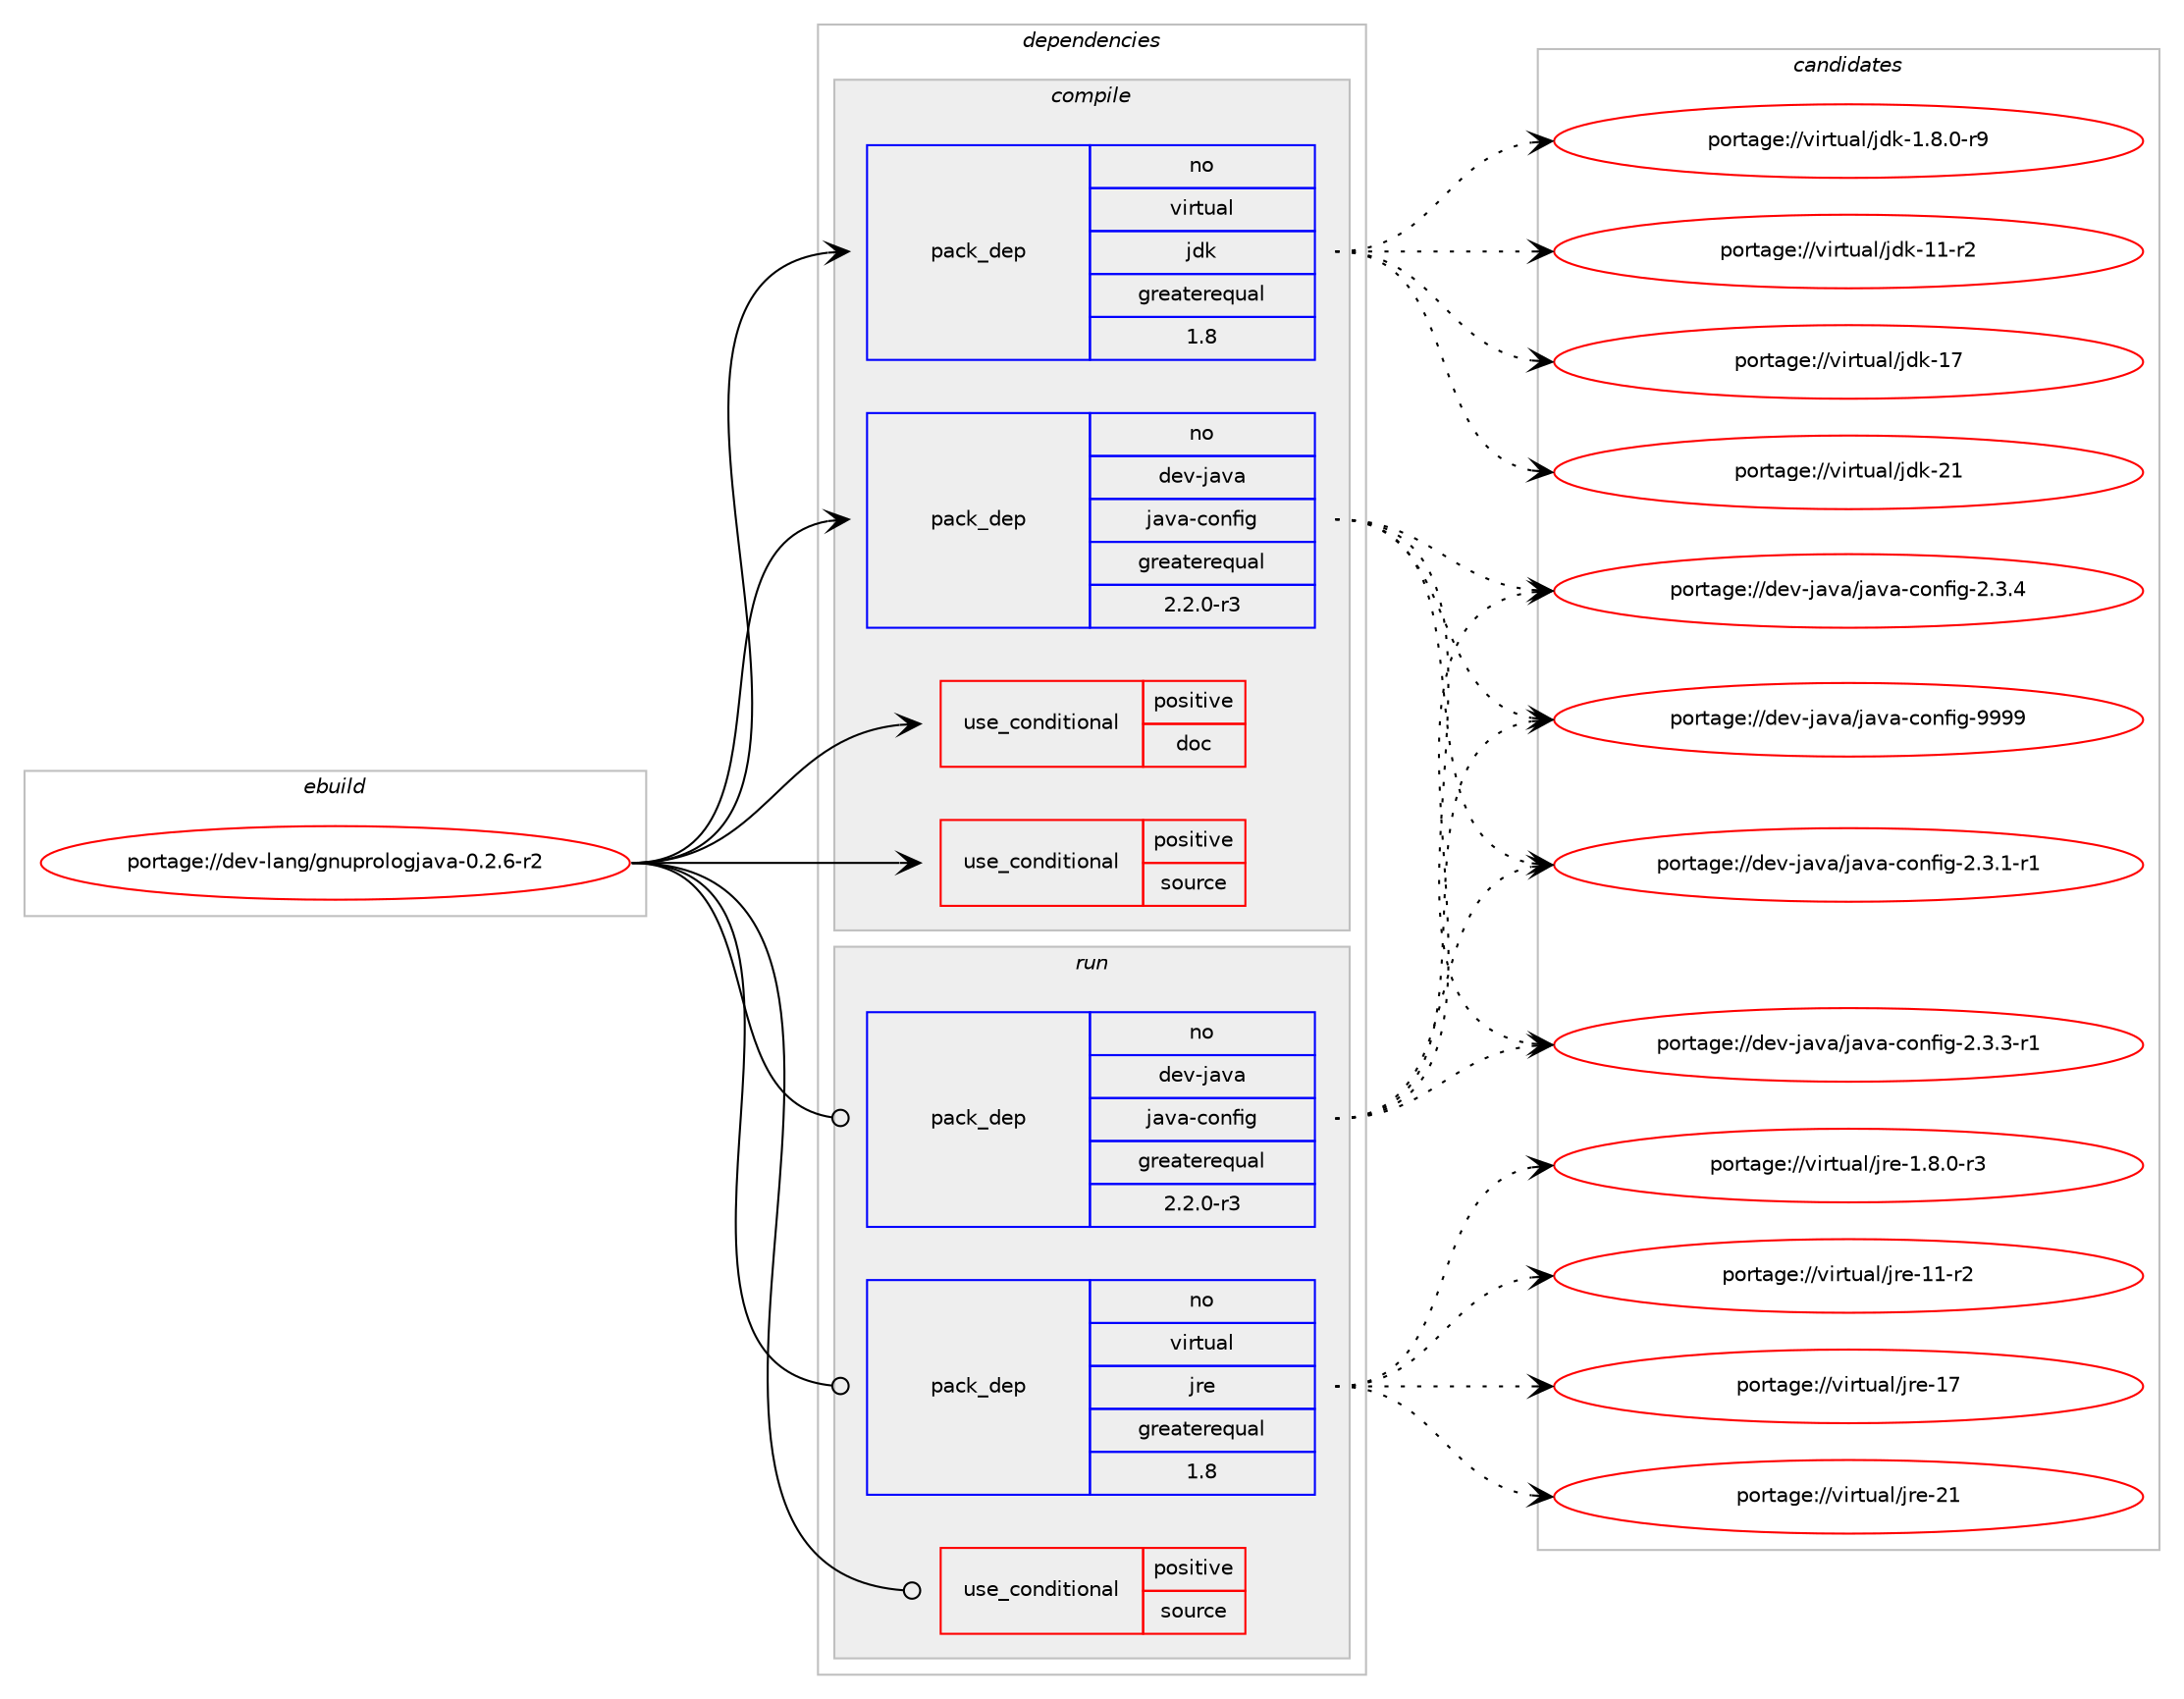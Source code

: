 digraph prolog {

# *************
# Graph options
# *************

newrank=true;
concentrate=true;
compound=true;
graph [rankdir=LR,fontname=Helvetica,fontsize=10,ranksep=1.5];#, ranksep=2.5, nodesep=0.2];
edge  [arrowhead=vee];
node  [fontname=Helvetica,fontsize=10];

# **********
# The ebuild
# **********

subgraph cluster_leftcol {
color=gray;
rank=same;
label=<<i>ebuild</i>>;
id [label="portage://dev-lang/gnuprologjava-0.2.6-r2", color=red, width=4, href="../dev-lang/gnuprologjava-0.2.6-r2.svg"];
}

# ****************
# The dependencies
# ****************

subgraph cluster_midcol {
color=gray;
label=<<i>dependencies</i>>;
subgraph cluster_compile {
fillcolor="#eeeeee";
style=filled;
label=<<i>compile</i>>;
subgraph cond22319 {
dependency50264 [label=<<TABLE BORDER="0" CELLBORDER="1" CELLSPACING="0" CELLPADDING="4"><TR><TD ROWSPAN="3" CELLPADDING="10">use_conditional</TD></TR><TR><TD>positive</TD></TR><TR><TD>doc</TD></TR></TABLE>>, shape=none, color=red];
# *** BEGIN UNKNOWN DEPENDENCY TYPE (TODO) ***
# dependency50264 -> package_dependency(portage://dev-lang/gnuprologjava-0.2.6-r2,install,no,sys-apps,texinfo,none,[,,],[],[])
# *** END UNKNOWN DEPENDENCY TYPE (TODO) ***

}
id:e -> dependency50264:w [weight=20,style="solid",arrowhead="vee"];
subgraph cond22320 {
dependency50265 [label=<<TABLE BORDER="0" CELLBORDER="1" CELLSPACING="0" CELLPADDING="4"><TR><TD ROWSPAN="3" CELLPADDING="10">use_conditional</TD></TR><TR><TD>positive</TD></TR><TR><TD>source</TD></TR></TABLE>>, shape=none, color=red];
# *** BEGIN UNKNOWN DEPENDENCY TYPE (TODO) ***
# dependency50265 -> package_dependency(portage://dev-lang/gnuprologjava-0.2.6-r2,install,no,app-arch,zip,none,[,,],[],[])
# *** END UNKNOWN DEPENDENCY TYPE (TODO) ***

}
id:e -> dependency50265:w [weight=20,style="solid",arrowhead="vee"];
subgraph pack26909 {
dependency50266 [label=<<TABLE BORDER="0" CELLBORDER="1" CELLSPACING="0" CELLPADDING="4" WIDTH="220"><TR><TD ROWSPAN="6" CELLPADDING="30">pack_dep</TD></TR><TR><TD WIDTH="110">no</TD></TR><TR><TD>dev-java</TD></TR><TR><TD>java-config</TD></TR><TR><TD>greaterequal</TD></TR><TR><TD>2.2.0-r3</TD></TR></TABLE>>, shape=none, color=blue];
}
id:e -> dependency50266:w [weight=20,style="solid",arrowhead="vee"];
# *** BEGIN UNKNOWN DEPENDENCY TYPE (TODO) ***
# id -> package_dependency(portage://dev-lang/gnuprologjava-0.2.6-r2,install,no,dev-java,java-getopt,none,[,,],[slot(1)],[])
# *** END UNKNOWN DEPENDENCY TYPE (TODO) ***

subgraph pack26910 {
dependency50267 [label=<<TABLE BORDER="0" CELLBORDER="1" CELLSPACING="0" CELLPADDING="4" WIDTH="220"><TR><TD ROWSPAN="6" CELLPADDING="30">pack_dep</TD></TR><TR><TD WIDTH="110">no</TD></TR><TR><TD>virtual</TD></TR><TR><TD>jdk</TD></TR><TR><TD>greaterequal</TD></TR><TR><TD>1.8</TD></TR></TABLE>>, shape=none, color=blue];
}
id:e -> dependency50267:w [weight=20,style="solid",arrowhead="vee"];
}
subgraph cluster_compileandrun {
fillcolor="#eeeeee";
style=filled;
label=<<i>compile and run</i>>;
}
subgraph cluster_run {
fillcolor="#eeeeee";
style=filled;
label=<<i>run</i>>;
subgraph cond22321 {
dependency50268 [label=<<TABLE BORDER="0" CELLBORDER="1" CELLSPACING="0" CELLPADDING="4"><TR><TD ROWSPAN="3" CELLPADDING="10">use_conditional</TD></TR><TR><TD>positive</TD></TR><TR><TD>source</TD></TR></TABLE>>, shape=none, color=red];
# *** BEGIN UNKNOWN DEPENDENCY TYPE (TODO) ***
# dependency50268 -> package_dependency(portage://dev-lang/gnuprologjava-0.2.6-r2,run,no,app-arch,zip,none,[,,],[],[])
# *** END UNKNOWN DEPENDENCY TYPE (TODO) ***

}
id:e -> dependency50268:w [weight=20,style="solid",arrowhead="odot"];
subgraph pack26911 {
dependency50269 [label=<<TABLE BORDER="0" CELLBORDER="1" CELLSPACING="0" CELLPADDING="4" WIDTH="220"><TR><TD ROWSPAN="6" CELLPADDING="30">pack_dep</TD></TR><TR><TD WIDTH="110">no</TD></TR><TR><TD>dev-java</TD></TR><TR><TD>java-config</TD></TR><TR><TD>greaterequal</TD></TR><TR><TD>2.2.0-r3</TD></TR></TABLE>>, shape=none, color=blue];
}
id:e -> dependency50269:w [weight=20,style="solid",arrowhead="odot"];
# *** BEGIN UNKNOWN DEPENDENCY TYPE (TODO) ***
# id -> package_dependency(portage://dev-lang/gnuprologjava-0.2.6-r2,run,no,dev-java,java-getopt,none,[,,],[slot(1)],[])
# *** END UNKNOWN DEPENDENCY TYPE (TODO) ***

subgraph pack26912 {
dependency50270 [label=<<TABLE BORDER="0" CELLBORDER="1" CELLSPACING="0" CELLPADDING="4" WIDTH="220"><TR><TD ROWSPAN="6" CELLPADDING="30">pack_dep</TD></TR><TR><TD WIDTH="110">no</TD></TR><TR><TD>virtual</TD></TR><TR><TD>jre</TD></TR><TR><TD>greaterequal</TD></TR><TR><TD>1.8</TD></TR></TABLE>>, shape=none, color=blue];
}
id:e -> dependency50270:w [weight=20,style="solid",arrowhead="odot"];
}
}

# **************
# The candidates
# **************

subgraph cluster_choices {
rank=same;
color=gray;
label=<<i>candidates</i>>;

subgraph choice26909 {
color=black;
nodesep=1;
choice10010111845106971189747106971189745991111101021051034550465146494511449 [label="portage://dev-java/java-config-2.3.1-r1", color=red, width=4,href="../dev-java/java-config-2.3.1-r1.svg"];
choice10010111845106971189747106971189745991111101021051034550465146514511449 [label="portage://dev-java/java-config-2.3.3-r1", color=red, width=4,href="../dev-java/java-config-2.3.3-r1.svg"];
choice1001011184510697118974710697118974599111110102105103455046514652 [label="portage://dev-java/java-config-2.3.4", color=red, width=4,href="../dev-java/java-config-2.3.4.svg"];
choice10010111845106971189747106971189745991111101021051034557575757 [label="portage://dev-java/java-config-9999", color=red, width=4,href="../dev-java/java-config-9999.svg"];
dependency50266:e -> choice10010111845106971189747106971189745991111101021051034550465146494511449:w [style=dotted,weight="100"];
dependency50266:e -> choice10010111845106971189747106971189745991111101021051034550465146514511449:w [style=dotted,weight="100"];
dependency50266:e -> choice1001011184510697118974710697118974599111110102105103455046514652:w [style=dotted,weight="100"];
dependency50266:e -> choice10010111845106971189747106971189745991111101021051034557575757:w [style=dotted,weight="100"];
}
subgraph choice26910 {
color=black;
nodesep=1;
choice11810511411611797108471061001074549465646484511457 [label="portage://virtual/jdk-1.8.0-r9", color=red, width=4,href="../virtual/jdk-1.8.0-r9.svg"];
choice11810511411611797108471061001074549494511450 [label="portage://virtual/jdk-11-r2", color=red, width=4,href="../virtual/jdk-11-r2.svg"];
choice1181051141161179710847106100107454955 [label="portage://virtual/jdk-17", color=red, width=4,href="../virtual/jdk-17.svg"];
choice1181051141161179710847106100107455049 [label="portage://virtual/jdk-21", color=red, width=4,href="../virtual/jdk-21.svg"];
dependency50267:e -> choice11810511411611797108471061001074549465646484511457:w [style=dotted,weight="100"];
dependency50267:e -> choice11810511411611797108471061001074549494511450:w [style=dotted,weight="100"];
dependency50267:e -> choice1181051141161179710847106100107454955:w [style=dotted,weight="100"];
dependency50267:e -> choice1181051141161179710847106100107455049:w [style=dotted,weight="100"];
}
subgraph choice26911 {
color=black;
nodesep=1;
choice10010111845106971189747106971189745991111101021051034550465146494511449 [label="portage://dev-java/java-config-2.3.1-r1", color=red, width=4,href="../dev-java/java-config-2.3.1-r1.svg"];
choice10010111845106971189747106971189745991111101021051034550465146514511449 [label="portage://dev-java/java-config-2.3.3-r1", color=red, width=4,href="../dev-java/java-config-2.3.3-r1.svg"];
choice1001011184510697118974710697118974599111110102105103455046514652 [label="portage://dev-java/java-config-2.3.4", color=red, width=4,href="../dev-java/java-config-2.3.4.svg"];
choice10010111845106971189747106971189745991111101021051034557575757 [label="portage://dev-java/java-config-9999", color=red, width=4,href="../dev-java/java-config-9999.svg"];
dependency50269:e -> choice10010111845106971189747106971189745991111101021051034550465146494511449:w [style=dotted,weight="100"];
dependency50269:e -> choice10010111845106971189747106971189745991111101021051034550465146514511449:w [style=dotted,weight="100"];
dependency50269:e -> choice1001011184510697118974710697118974599111110102105103455046514652:w [style=dotted,weight="100"];
dependency50269:e -> choice10010111845106971189747106971189745991111101021051034557575757:w [style=dotted,weight="100"];
}
subgraph choice26912 {
color=black;
nodesep=1;
choice11810511411611797108471061141014549465646484511451 [label="portage://virtual/jre-1.8.0-r3", color=red, width=4,href="../virtual/jre-1.8.0-r3.svg"];
choice11810511411611797108471061141014549494511450 [label="portage://virtual/jre-11-r2", color=red, width=4,href="../virtual/jre-11-r2.svg"];
choice1181051141161179710847106114101454955 [label="portage://virtual/jre-17", color=red, width=4,href="../virtual/jre-17.svg"];
choice1181051141161179710847106114101455049 [label="portage://virtual/jre-21", color=red, width=4,href="../virtual/jre-21.svg"];
dependency50270:e -> choice11810511411611797108471061141014549465646484511451:w [style=dotted,weight="100"];
dependency50270:e -> choice11810511411611797108471061141014549494511450:w [style=dotted,weight="100"];
dependency50270:e -> choice1181051141161179710847106114101454955:w [style=dotted,weight="100"];
dependency50270:e -> choice1181051141161179710847106114101455049:w [style=dotted,weight="100"];
}
}

}
